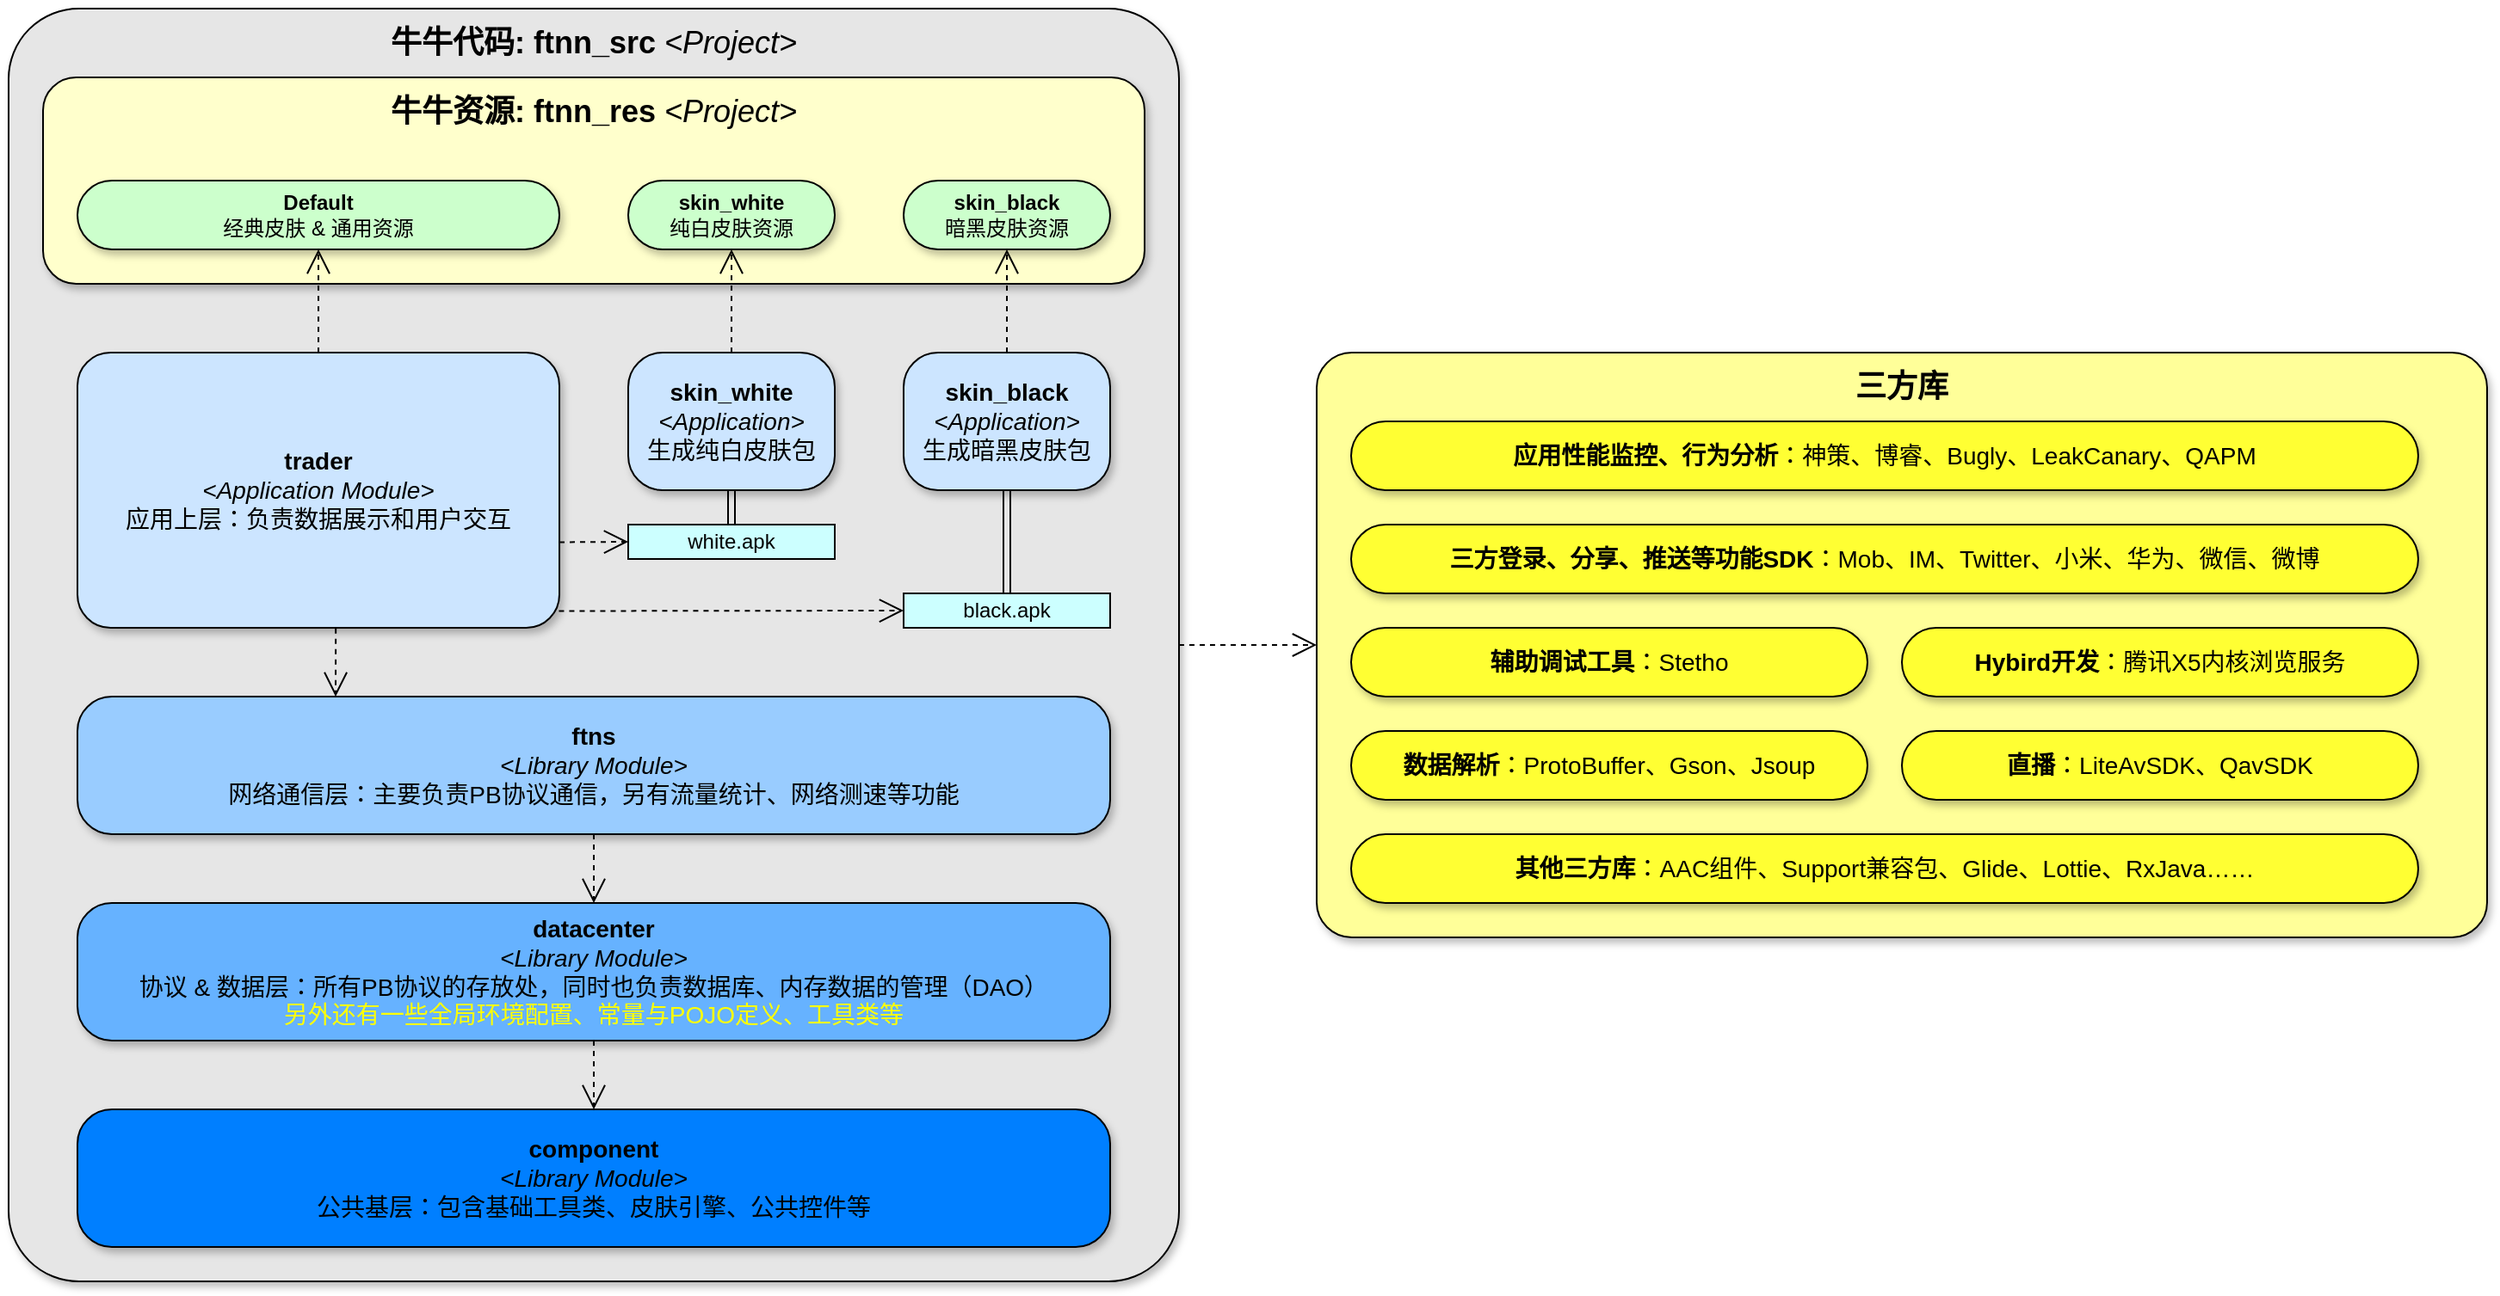 <mxfile version="10.7.5" type="github"><diagram id="LY_eYe7dZWtp6PrBsC6T" name="Page-1"><mxGraphModel dx="1922" dy="841" grid="1" gridSize="10" guides="1" tooltips="1" connect="1" arrows="1" fold="1" page="1" pageScale="1" pageWidth="2339" pageHeight="3300" math="0" shadow="0"><root><mxCell id="0"/><mxCell id="1" parent="0"/><mxCell id="d8V3VQQ9F7hSyTKKJqu3-6" value="" style="rounded=1;whiteSpace=wrap;html=1;shadow=1;fillColor=#E6E6E6;arcSize=6;" vertex="1" parent="1"><mxGeometry x="240" y="320" width="680" height="740" as="geometry"/></mxCell><mxCell id="d8V3VQQ9F7hSyTKKJqu3-7" value="" style="rounded=1;whiteSpace=wrap;html=1;shadow=1;fillColor=#FFFFCC;arcSize=16;" vertex="1" parent="1"><mxGeometry x="260" y="360" width="640" height="120" as="geometry"/></mxCell><mxCell id="d8V3VQQ9F7hSyTKKJqu3-8" value="&lt;font style=&quot;font-size: 18px&quot;&gt;牛牛资源: ftnn_res &lt;span style=&quot;font-weight: normal&quot;&gt;&lt;i&gt;&amp;lt;Project&amp;gt;&lt;/i&gt;&lt;/span&gt;&lt;/font&gt;" style="text;html=1;strokeColor=none;fillColor=none;align=center;verticalAlign=middle;whiteSpace=wrap;rounded=0;fontStyle=1" vertex="1" parent="1"><mxGeometry x="260" y="360" width="640" height="40" as="geometry"/></mxCell><mxCell id="d8V3VQQ9F7hSyTKKJqu3-2" value="&lt;font style=&quot;font-size: 18px&quot;&gt;牛牛代码: ftnn_src &lt;span style=&quot;font-weight: normal&quot;&gt;&lt;i&gt;&amp;lt;Project&amp;gt;&lt;/i&gt;&lt;/span&gt;&lt;/font&gt;" style="text;html=1;strokeColor=none;fillColor=none;align=center;verticalAlign=middle;whiteSpace=wrap;rounded=0;fontStyle=1" vertex="1" parent="1"><mxGeometry x="240" y="320" width="680" height="40" as="geometry"/></mxCell><mxCell id="d8V3VQQ9F7hSyTKKJqu3-9" value="" style="edgeStyle=none;html=1;endArrow=open;endSize=12;dashed=1;verticalAlign=bottom;" edge="1" parent="1" source="d8V3VQQ9F7hSyTKKJqu3-37" target="d8V3VQQ9F7hSyTKKJqu3-10"><mxGeometry width="160" relative="1" as="geometry"><mxPoint x="420" y="520" as="sourcePoint"/><mxPoint x="220" y="420" as="targetPoint"/><mxPoint as="offset"/></mxGeometry></mxCell><mxCell id="d8V3VQQ9F7hSyTKKJqu3-10" value="&lt;b&gt;Default&lt;/b&gt;&lt;br&gt;经典皮肤 &amp;amp;&amp;nbsp;通用资源&lt;br&gt;" style="rounded=1;whiteSpace=wrap;html=1;shadow=1;fillColor=#CCFFCC;arcSize=50;" vertex="1" parent="1"><mxGeometry x="280" y="420" width="280" height="40" as="geometry"/></mxCell><mxCell id="d8V3VQQ9F7hSyTKKJqu3-11" value="&lt;b&gt;skin_white&lt;/b&gt;&lt;br&gt;纯白皮肤资源&lt;br&gt;" style="rounded=1;whiteSpace=wrap;html=1;shadow=1;fillColor=#CCFFCC;arcSize=50;" vertex="1" parent="1"><mxGeometry x="600" y="420" width="120" height="40" as="geometry"/></mxCell><mxCell id="d8V3VQQ9F7hSyTKKJqu3-12" value="&lt;b&gt;skin_black&lt;/b&gt;&lt;br&gt;暗黑皮肤资源&lt;br&gt;" style="rounded=1;whiteSpace=wrap;html=1;shadow=1;fillColor=#CCFFCC;arcSize=50;" vertex="1" parent="1"><mxGeometry x="760" y="420" width="120" height="40" as="geometry"/></mxCell><mxCell id="d8V3VQQ9F7hSyTKKJqu3-21" value="" style="edgeStyle=none;html=1;endArrow=open;endSize=12;dashed=1;verticalAlign=bottom;" edge="1" parent="1" source="d8V3VQQ9F7hSyTKKJqu3-38" target="d8V3VQQ9F7hSyTKKJqu3-11"><mxGeometry width="160" relative="1" as="geometry"><mxPoint x="660" y="520" as="sourcePoint"/><mxPoint x="220" y="420" as="targetPoint"/><mxPoint as="offset"/></mxGeometry></mxCell><mxCell id="d8V3VQQ9F7hSyTKKJqu3-22" value="" style="edgeStyle=none;html=1;endArrow=open;endSize=12;dashed=1;verticalAlign=bottom;" edge="1" parent="1" target="d8V3VQQ9F7hSyTKKJqu3-12"><mxGeometry width="160" relative="1" as="geometry"><mxPoint x="820" y="520" as="sourcePoint"/><mxPoint x="220" y="420" as="targetPoint"/><mxPoint as="offset"/></mxGeometry></mxCell><mxCell id="d8V3VQQ9F7hSyTKKJqu3-23" value="white.apk" style="rounded=0;whiteSpace=wrap;html=1;shadow=0;fillColor=#CCFFFF;" vertex="1" parent="1"><mxGeometry x="600" y="620" width="120" height="20" as="geometry"/></mxCell><mxCell id="d8V3VQQ9F7hSyTKKJqu3-24" value="black.apk" style="rounded=0;whiteSpace=wrap;html=1;shadow=0;fillColor=#CCFFFF;" vertex="1" parent="1"><mxGeometry x="760" y="660" width="120" height="20" as="geometry"/></mxCell><mxCell id="d8V3VQQ9F7hSyTKKJqu3-28" value="" style="shape=link;html=1;" edge="1" parent="1" source="d8V3VQQ9F7hSyTKKJqu3-23" target="d8V3VQQ9F7hSyTKKJqu3-38"><mxGeometry width="50" height="50" relative="1" as="geometry"><mxPoint x="570" y="790" as="sourcePoint"/><mxPoint x="660" y="600" as="targetPoint"/></mxGeometry></mxCell><mxCell id="d8V3VQQ9F7hSyTKKJqu3-30" value="" style="shape=link;html=1;" edge="1" parent="1" source="d8V3VQQ9F7hSyTKKJqu3-24"><mxGeometry width="50" height="50" relative="1" as="geometry"><mxPoint x="570" y="790" as="sourcePoint"/><mxPoint x="820" y="600" as="targetPoint"/></mxGeometry></mxCell><mxCell id="d8V3VQQ9F7hSyTKKJqu3-31" value="" style="edgeStyle=none;html=1;endArrow=open;endSize=12;dashed=1;verticalAlign=bottom;entryX=0;entryY=0.5;entryDx=0;entryDy=0;exitX=1;exitY=0.689;exitDx=0;exitDy=0;exitPerimeter=0;" edge="1" parent="1" source="d8V3VQQ9F7hSyTKKJqu3-37" target="d8V3VQQ9F7hSyTKKJqu3-23"><mxGeometry width="160" relative="1" as="geometry"><mxPoint x="560" y="630" as="sourcePoint"/><mxPoint x="220" y="420" as="targetPoint"/><mxPoint as="offset"/></mxGeometry></mxCell><mxCell id="d8V3VQQ9F7hSyTKKJqu3-33" value="" style="edgeStyle=none;html=1;endArrow=open;endSize=12;dashed=1;verticalAlign=bottom;entryX=0;entryY=0.5;entryDx=0;entryDy=0;exitX=0.999;exitY=0.939;exitDx=0;exitDy=0;exitPerimeter=0;" edge="1" parent="1" source="d8V3VQQ9F7hSyTKKJqu3-37" target="d8V3VQQ9F7hSyTKKJqu3-24"><mxGeometry width="160" relative="1" as="geometry"><mxPoint x="560" y="670" as="sourcePoint"/><mxPoint x="220" y="420" as="targetPoint"/><mxPoint as="offset"/></mxGeometry></mxCell><mxCell id="d8V3VQQ9F7hSyTKKJqu3-35" value="" style="edgeStyle=none;html=1;endArrow=open;endSize=12;dashed=1;verticalAlign=bottom;exitX=0.536;exitY=1.002;exitDx=0;exitDy=0;exitPerimeter=0;" edge="1" parent="1" source="d8V3VQQ9F7hSyTKKJqu3-37"><mxGeometry width="160" relative="1" as="geometry"><mxPoint x="429.619" y="680.286" as="sourcePoint"/><mxPoint x="430" y="720" as="targetPoint"/><mxPoint as="offset"/></mxGeometry></mxCell><mxCell id="d8V3VQQ9F7hSyTKKJqu3-37" value="&lt;font style=&quot;font-size: 14px&quot;&gt;&lt;b&gt;trader&lt;/b&gt;&lt;br&gt;&lt;i&gt;&amp;lt;Application Module&amp;gt;&lt;br&gt;&lt;/i&gt;&lt;span&gt;应用上层：负责数据展示和用户交互&lt;/span&gt;&lt;/font&gt;" style="rounded=1;whiteSpace=wrap;html=1;shadow=1;fillColor=#CCE5FF;arcSize=12;" vertex="1" parent="1"><mxGeometry x="280" y="520" width="280" height="160" as="geometry"/></mxCell><mxCell id="d8V3VQQ9F7hSyTKKJqu3-38" value="&lt;font style=&quot;font-size: 14px&quot;&gt;&lt;font&gt;&lt;b&gt;skin_white&lt;/b&gt;&lt;br&gt;&lt;i&gt;&amp;lt;Application&amp;gt;&lt;br&gt;&lt;/i&gt;&lt;/font&gt;&lt;span&gt;生成纯白皮肤包&lt;/span&gt;&lt;/font&gt;" style="rounded=1;whiteSpace=wrap;html=1;shadow=1;fillColor=#CCE5FF;arcSize=25;" vertex="1" parent="1"><mxGeometry x="600" y="520" width="120" height="80" as="geometry"/></mxCell><mxCell id="d8V3VQQ9F7hSyTKKJqu3-39" value="&lt;font style=&quot;font-size: 14px&quot;&gt;&lt;font&gt;&lt;b&gt;skin_black&lt;/b&gt;&lt;br&gt;&lt;i&gt;&amp;lt;Application&amp;gt;&lt;br&gt;&lt;/i&gt;&lt;/font&gt;&lt;span&gt;生成暗黑皮肤包&lt;/span&gt;&lt;/font&gt;" style="rounded=1;whiteSpace=wrap;html=1;shadow=1;fillColor=#CCE5FF;arcSize=25;" vertex="1" parent="1"><mxGeometry x="760" y="520" width="120" height="80" as="geometry"/></mxCell><mxCell id="d8V3VQQ9F7hSyTKKJqu3-40" value="&lt;font style=&quot;font-size: 14px&quot;&gt;&lt;b&gt;ftns&lt;/b&gt;&lt;br&gt;&lt;i&gt;&amp;lt;Library Module&amp;gt;&lt;/i&gt;&lt;i&gt;&lt;br&gt;&lt;/i&gt;&lt;span&gt;网络通信层：主要负责PB协议通信，另有流量统计、网络测速等功能&lt;/span&gt;&lt;/font&gt;" style="rounded=1;whiteSpace=wrap;html=1;shadow=1;fillColor=#99CCFF;arcSize=25;" vertex="1" parent="1"><mxGeometry x="280" y="720" width="600" height="80" as="geometry"/></mxCell><mxCell id="d8V3VQQ9F7hSyTKKJqu3-41" value="&lt;font style=&quot;font-size: 14px&quot;&gt;&lt;b&gt;datacenter&lt;/b&gt;&lt;br&gt;&lt;i&gt;&amp;lt;Library Module&amp;gt;&lt;/i&gt;&lt;i&gt;&lt;br&gt;&lt;/i&gt;协议 &amp;amp; 数据&lt;span&gt;层：所有PB协议的存放处，同时也负责数据库、内存数据的管理（DAO）&lt;br&gt;&lt;font color=&quot;#ffff00&quot;&gt;另外还有一些全局环境配置、常量与POJO定义、工具类等&lt;/font&gt;&lt;br&gt;&lt;/span&gt;&lt;/font&gt;" style="rounded=1;whiteSpace=wrap;html=1;shadow=1;fillColor=#66B2FF;arcSize=25;" vertex="1" parent="1"><mxGeometry x="280" y="840" width="600" height="80" as="geometry"/></mxCell><mxCell id="d8V3VQQ9F7hSyTKKJqu3-42" value="" style="edgeStyle=none;html=1;endArrow=open;endSize=12;dashed=1;verticalAlign=bottom;" edge="1" parent="1" source="d8V3VQQ9F7hSyTKKJqu3-40" target="d8V3VQQ9F7hSyTKKJqu3-41"><mxGeometry width="160" relative="1" as="geometry"><mxPoint x="429.619" y="680.286" as="sourcePoint"/><mxPoint x="430" y="720" as="targetPoint"/><mxPoint as="offset"/></mxGeometry></mxCell><mxCell id="d8V3VQQ9F7hSyTKKJqu3-43" value="&lt;font style=&quot;font-size: 14px&quot;&gt;&lt;b&gt;component&lt;/b&gt;&lt;br&gt;&lt;i&gt;&amp;lt;Library Module&amp;gt;&lt;/i&gt;&lt;i&gt;&lt;br&gt;&lt;/i&gt;&lt;span&gt;公共基层：包含基础工具类、皮肤引擎、公共控件等&lt;br&gt;&lt;/span&gt;&lt;/font&gt;" style="rounded=1;whiteSpace=wrap;html=1;shadow=1;fillColor=#007FFF;arcSize=25;" vertex="1" parent="1"><mxGeometry x="280" y="960" width="600" height="80" as="geometry"/></mxCell><mxCell id="d8V3VQQ9F7hSyTKKJqu3-44" value="" style="edgeStyle=none;html=1;endArrow=open;endSize=12;dashed=1;verticalAlign=bottom;" edge="1" parent="1" source="d8V3VQQ9F7hSyTKKJqu3-41" target="d8V3VQQ9F7hSyTKKJqu3-43"><mxGeometry width="160" relative="1" as="geometry"><mxPoint x="429.619" y="680.286" as="sourcePoint"/><mxPoint x="430" y="720" as="targetPoint"/><mxPoint as="offset"/></mxGeometry></mxCell><mxCell id="d8V3VQQ9F7hSyTKKJqu3-45" value="" style="rounded=1;whiteSpace=wrap;html=1;shadow=1;fillColor=#FFFF99;arcSize=6;" vertex="1" parent="1"><mxGeometry x="1000" y="520" width="680" height="340" as="geometry"/></mxCell><mxCell id="d8V3VQQ9F7hSyTKKJqu3-46" value="" style="edgeStyle=none;html=1;endArrow=open;endSize=12;dashed=1;verticalAlign=bottom;" edge="1" parent="1" source="d8V3VQQ9F7hSyTKKJqu3-6" target="d8V3VQQ9F7hSyTKKJqu3-45"><mxGeometry width="160" relative="1" as="geometry"><mxPoint x="560" y="670" as="sourcePoint"/><mxPoint x="220" y="420" as="targetPoint"/><mxPoint as="offset"/></mxGeometry></mxCell><mxCell id="d8V3VQQ9F7hSyTKKJqu3-47" value="&lt;span style=&quot;font-size: 18px&quot;&gt;三方库&lt;/span&gt;&lt;br&gt;" style="text;html=1;strokeColor=none;fillColor=none;align=center;verticalAlign=middle;whiteSpace=wrap;rounded=0;fontStyle=1" vertex="1" parent="1"><mxGeometry x="1000" y="520" width="680" height="40" as="geometry"/></mxCell><mxCell id="d8V3VQQ9F7hSyTKKJqu3-48" value="&lt;div style=&quot;text-align: left&quot;&gt;&lt;b style=&quot;font-size: 14px&quot;&gt;应用性能监控、行为分析&lt;/b&gt;&lt;span style=&quot;font-size: 14px&quot;&gt;：神策、博睿、Bugly、LeakCanary、QAPM&lt;/span&gt;&lt;/div&gt;" style="rounded=1;whiteSpace=wrap;html=1;shadow=1;fillColor=#FFFF33;arcSize=50;" vertex="1" parent="1"><mxGeometry x="1020" y="560" width="620" height="40" as="geometry"/></mxCell><mxCell id="d8V3VQQ9F7hSyTKKJqu3-50" value="&lt;div style=&quot;text-align: left&quot;&gt;&lt;b style=&quot;font-size: 14px&quot;&gt;三方登录、分享、推送等功能SDK&lt;/b&gt;&lt;span style=&quot;font-size: 14px&quot;&gt;：Mob、IM、Twitter、小米、华为、微信、微博&lt;/span&gt;&lt;/div&gt;" style="rounded=1;whiteSpace=wrap;html=1;shadow=1;fillColor=#FFFF33;arcSize=50;" vertex="1" parent="1"><mxGeometry x="1020" y="620" width="620" height="40" as="geometry"/></mxCell><mxCell id="d8V3VQQ9F7hSyTKKJqu3-51" value="&lt;div style=&quot;text-align: left&quot;&gt;&lt;span style=&quot;font-size: 14px&quot;&gt;&lt;b&gt;辅助调试工具&lt;/b&gt;：Stetho&lt;/span&gt;&lt;/div&gt;" style="rounded=1;whiteSpace=wrap;html=1;shadow=1;fillColor=#FFFF33;arcSize=50;" vertex="1" parent="1"><mxGeometry x="1020" y="680" width="300" height="40" as="geometry"/></mxCell><mxCell id="d8V3VQQ9F7hSyTKKJqu3-52" value="&lt;div style=&quot;text-align: left&quot;&gt;&lt;span style=&quot;font-size: 14px&quot;&gt;&lt;b&gt;Hybird开发&lt;/b&gt;：腾讯X5内核浏览服务&lt;/span&gt;&lt;/div&gt;" style="rounded=1;whiteSpace=wrap;html=1;shadow=1;fillColor=#FFFF33;arcSize=50;" vertex="1" parent="1"><mxGeometry x="1340" y="680" width="300" height="40" as="geometry"/></mxCell><mxCell id="d8V3VQQ9F7hSyTKKJqu3-53" value="&lt;div style=&quot;text-align: left&quot;&gt;&lt;span style=&quot;font-size: 14px&quot;&gt;&lt;b&gt;数据解析&lt;/b&gt;：ProtoBuffer、Gson、Jsoup&lt;/span&gt;&lt;/div&gt;" style="rounded=1;whiteSpace=wrap;html=1;shadow=1;fillColor=#FFFF33;arcSize=50;" vertex="1" parent="1"><mxGeometry x="1020" y="740" width="300" height="40" as="geometry"/></mxCell><mxCell id="d8V3VQQ9F7hSyTKKJqu3-54" value="&lt;div style=&quot;text-align: left&quot;&gt;&lt;span style=&quot;font-size: 14px&quot;&gt;&lt;b&gt;直播&lt;/b&gt;：LiteAvSDK、QavSDK&lt;/span&gt;&lt;/div&gt;" style="rounded=1;whiteSpace=wrap;html=1;shadow=1;fillColor=#FFFF33;arcSize=50;" vertex="1" parent="1"><mxGeometry x="1340" y="740" width="300" height="40" as="geometry"/></mxCell><mxCell id="d8V3VQQ9F7hSyTKKJqu3-55" value="&lt;div style=&quot;text-align: left&quot;&gt;&lt;span style=&quot;font-size: 14px&quot;&gt;&lt;b&gt;其他三方库&lt;/b&gt;：AAC组件、Support兼容包、Glide、Lottie、RxJava……&lt;/span&gt;&lt;/div&gt;" style="rounded=1;whiteSpace=wrap;html=1;shadow=1;fillColor=#FFFF33;arcSize=50;" vertex="1" parent="1"><mxGeometry x="1020" y="800" width="620" height="40" as="geometry"/></mxCell></root></mxGraphModel></diagram></mxfile>
